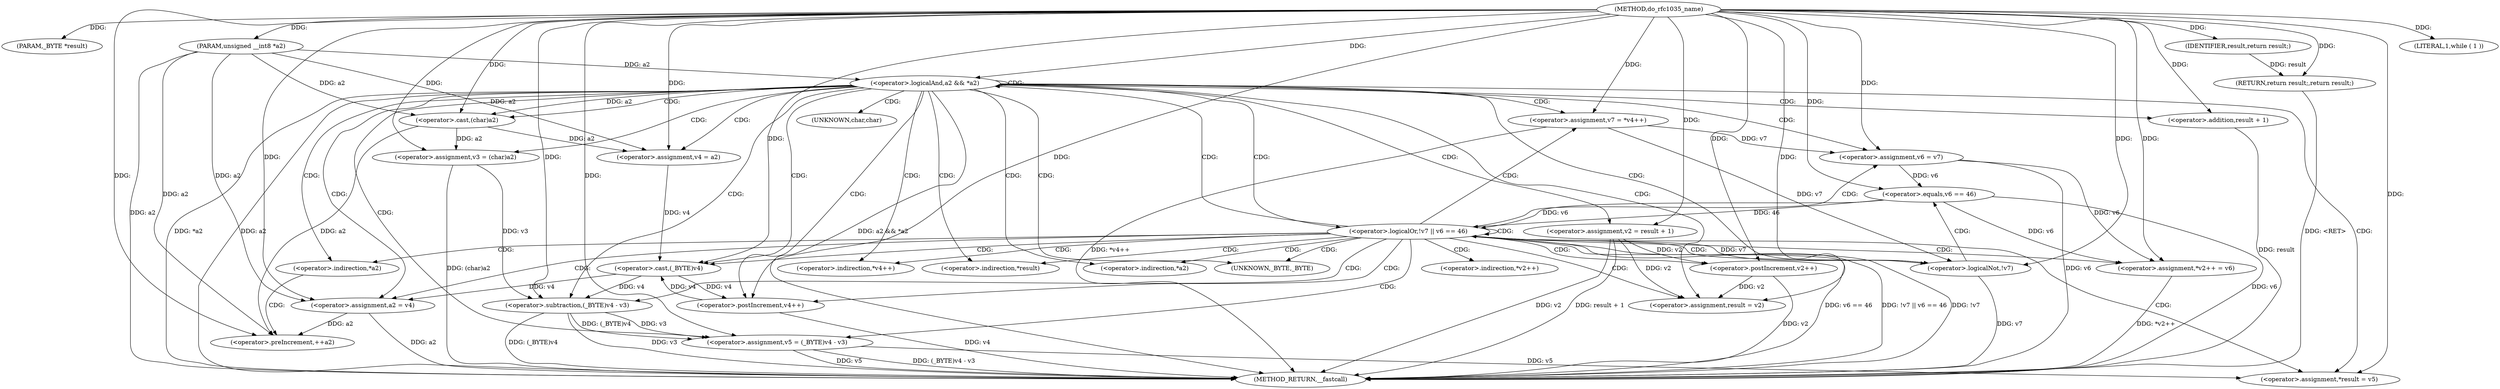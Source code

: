digraph do_rfc1035_name {  
"1000107" [label = "(METHOD,do_rfc1035_name)" ]
"1000184" [label = "(METHOD_RETURN,__fastcall)" ]
"1000108" [label = "(PARAM,_BYTE *result)" ]
"1000109" [label = "(PARAM,unsigned __int8 *a2)" ]
"1000118" [label = "(<operator>.logicalAnd,a2 && *a2)" ]
"1000123" [label = "(<operator>.assignment,v2 = result + 1)" ]
"1000125" [label = "(<operator>.addition,result + 1)" ]
"1000128" [label = "(<operator>.assignment,v3 = (char)a2)" ]
"1000130" [label = "(<operator>.cast,(char)a2)" ]
"1000133" [label = "(<operator>.assignment,v4 = a2)" ]
"1000137" [label = "(LITERAL,1,while ( 1 ))" ]
"1000139" [label = "(<operator>.assignment,v5 = (_BYTE)v4 - v3)" ]
"1000141" [label = "(<operator>.subtraction,(_BYTE)v4 - v3)" ]
"1000142" [label = "(<operator>.cast,(_BYTE)v4)" ]
"1000146" [label = "(<operator>.assignment,a2 = v4)" ]
"1000149" [label = "(<operator>.assignment,v7 = *v4++)" ]
"1000152" [label = "(<operator>.postIncrement,v4++)" ]
"1000154" [label = "(<operator>.assignment,v6 = v7)" ]
"1000158" [label = "(<operator>.logicalOr,!v7 || v6 == 46)" ]
"1000159" [label = "(<operator>.logicalNot,!v7)" ]
"1000161" [label = "(<operator>.equals,v6 == 46)" ]
"1000165" [label = "(<operator>.assignment,*v2++ = v6)" ]
"1000167" [label = "(<operator>.postIncrement,v2++)" ]
"1000170" [label = "(<operator>.assignment,*result = v5)" ]
"1000177" [label = "(<operator>.preIncrement,++a2)" ]
"1000179" [label = "(<operator>.assignment,result = v2)" ]
"1000182" [label = "(RETURN,return result;,return result;)" ]
"1000183" [label = "(IDENTIFIER,result,return result;)" ]
"1000120" [label = "(<operator>.indirection,*a2)" ]
"1000131" [label = "(UNKNOWN,char,char)" ]
"1000143" [label = "(UNKNOWN,_BYTE,_BYTE)" ]
"1000151" [label = "(<operator>.indirection,*v4++)" ]
"1000166" [label = "(<operator>.indirection,*v2++)" ]
"1000171" [label = "(<operator>.indirection,*result)" ]
"1000175" [label = "(<operator>.indirection,*a2)" ]
  "1000158" -> "1000184"  [ label = "DDG: v6 == 46"] 
  "1000123" -> "1000184"  [ label = "DDG: v2"] 
  "1000128" -> "1000184"  [ label = "DDG: (char)a2"] 
  "1000118" -> "1000184"  [ label = "DDG: a2"] 
  "1000158" -> "1000184"  [ label = "DDG: !v7 || v6 == 46"] 
  "1000158" -> "1000184"  [ label = "DDG: !v7"] 
  "1000159" -> "1000184"  [ label = "DDG: v7"] 
  "1000118" -> "1000184"  [ label = "DDG: *a2"] 
  "1000109" -> "1000184"  [ label = "DDG: a2"] 
  "1000165" -> "1000184"  [ label = "DDG: *v2++"] 
  "1000118" -> "1000184"  [ label = "DDG: a2 && *a2"] 
  "1000141" -> "1000184"  [ label = "DDG: (_BYTE)v4"] 
  "1000152" -> "1000184"  [ label = "DDG: v4"] 
  "1000146" -> "1000184"  [ label = "DDG: a2"] 
  "1000154" -> "1000184"  [ label = "DDG: v6"] 
  "1000139" -> "1000184"  [ label = "DDG: (_BYTE)v4 - v3"] 
  "1000125" -> "1000184"  [ label = "DDG: result"] 
  "1000123" -> "1000184"  [ label = "DDG: result + 1"] 
  "1000139" -> "1000184"  [ label = "DDG: v5"] 
  "1000141" -> "1000184"  [ label = "DDG: v3"] 
  "1000167" -> "1000184"  [ label = "DDG: v2"] 
  "1000161" -> "1000184"  [ label = "DDG: v6"] 
  "1000149" -> "1000184"  [ label = "DDG: *v4++"] 
  "1000182" -> "1000184"  [ label = "DDG: <RET>"] 
  "1000107" -> "1000108"  [ label = "DDG: "] 
  "1000107" -> "1000109"  [ label = "DDG: "] 
  "1000109" -> "1000118"  [ label = "DDG: a2"] 
  "1000107" -> "1000118"  [ label = "DDG: "] 
  "1000107" -> "1000123"  [ label = "DDG: "] 
  "1000107" -> "1000125"  [ label = "DDG: "] 
  "1000130" -> "1000128"  [ label = "DDG: a2"] 
  "1000107" -> "1000128"  [ label = "DDG: "] 
  "1000118" -> "1000130"  [ label = "DDG: a2"] 
  "1000109" -> "1000130"  [ label = "DDG: a2"] 
  "1000107" -> "1000130"  [ label = "DDG: "] 
  "1000130" -> "1000133"  [ label = "DDG: a2"] 
  "1000109" -> "1000133"  [ label = "DDG: a2"] 
  "1000107" -> "1000133"  [ label = "DDG: "] 
  "1000107" -> "1000137"  [ label = "DDG: "] 
  "1000141" -> "1000139"  [ label = "DDG: (_BYTE)v4"] 
  "1000141" -> "1000139"  [ label = "DDG: v3"] 
  "1000107" -> "1000139"  [ label = "DDG: "] 
  "1000142" -> "1000141"  [ label = "DDG: v4"] 
  "1000133" -> "1000142"  [ label = "DDG: v4"] 
  "1000152" -> "1000142"  [ label = "DDG: v4"] 
  "1000107" -> "1000142"  [ label = "DDG: "] 
  "1000128" -> "1000141"  [ label = "DDG: v3"] 
  "1000107" -> "1000141"  [ label = "DDG: "] 
  "1000142" -> "1000146"  [ label = "DDG: v4"] 
  "1000107" -> "1000146"  [ label = "DDG: "] 
  "1000109" -> "1000146"  [ label = "DDG: a2"] 
  "1000107" -> "1000149"  [ label = "DDG: "] 
  "1000107" -> "1000152"  [ label = "DDG: "] 
  "1000142" -> "1000152"  [ label = "DDG: v4"] 
  "1000149" -> "1000154"  [ label = "DDG: v7"] 
  "1000107" -> "1000154"  [ label = "DDG: "] 
  "1000159" -> "1000158"  [ label = "DDG: v7"] 
  "1000107" -> "1000159"  [ label = "DDG: "] 
  "1000149" -> "1000159"  [ label = "DDG: v7"] 
  "1000161" -> "1000158"  [ label = "DDG: v6"] 
  "1000161" -> "1000158"  [ label = "DDG: 46"] 
  "1000154" -> "1000161"  [ label = "DDG: v6"] 
  "1000107" -> "1000161"  [ label = "DDG: "] 
  "1000154" -> "1000165"  [ label = "DDG: v6"] 
  "1000161" -> "1000165"  [ label = "DDG: v6"] 
  "1000107" -> "1000165"  [ label = "DDG: "] 
  "1000123" -> "1000167"  [ label = "DDG: v2"] 
  "1000107" -> "1000167"  [ label = "DDG: "] 
  "1000139" -> "1000170"  [ label = "DDG: v5"] 
  "1000107" -> "1000170"  [ label = "DDG: "] 
  "1000146" -> "1000177"  [ label = "DDG: a2"] 
  "1000109" -> "1000177"  [ label = "DDG: a2"] 
  "1000107" -> "1000177"  [ label = "DDG: "] 
  "1000130" -> "1000177"  [ label = "DDG: a2"] 
  "1000123" -> "1000179"  [ label = "DDG: v2"] 
  "1000167" -> "1000179"  [ label = "DDG: v2"] 
  "1000107" -> "1000179"  [ label = "DDG: "] 
  "1000183" -> "1000182"  [ label = "DDG: result"] 
  "1000107" -> "1000182"  [ label = "DDG: "] 
  "1000107" -> "1000183"  [ label = "DDG: "] 
  "1000118" -> "1000128"  [ label = "CDG: "] 
  "1000118" -> "1000125"  [ label = "CDG: "] 
  "1000118" -> "1000123"  [ label = "CDG: "] 
  "1000118" -> "1000133"  [ label = "CDG: "] 
  "1000118" -> "1000131"  [ label = "CDG: "] 
  "1000118" -> "1000130"  [ label = "CDG: "] 
  "1000118" -> "1000175"  [ label = "CDG: "] 
  "1000118" -> "1000171"  [ label = "CDG: "] 
  "1000118" -> "1000170"  [ label = "CDG: "] 
  "1000118" -> "1000179"  [ label = "CDG: "] 
  "1000118" -> "1000118"  [ label = "CDG: "] 
  "1000118" -> "1000143"  [ label = "CDG: "] 
  "1000118" -> "1000142"  [ label = "CDG: "] 
  "1000118" -> "1000141"  [ label = "CDG: "] 
  "1000118" -> "1000139"  [ label = "CDG: "] 
  "1000118" -> "1000159"  [ label = "CDG: "] 
  "1000118" -> "1000158"  [ label = "CDG: "] 
  "1000118" -> "1000154"  [ label = "CDG: "] 
  "1000118" -> "1000152"  [ label = "CDG: "] 
  "1000118" -> "1000151"  [ label = "CDG: "] 
  "1000118" -> "1000149"  [ label = "CDG: "] 
  "1000118" -> "1000146"  [ label = "CDG: "] 
  "1000118" -> "1000120"  [ label = "CDG: "] 
  "1000158" -> "1000167"  [ label = "CDG: "] 
  "1000158" -> "1000166"  [ label = "CDG: "] 
  "1000158" -> "1000165"  [ label = "CDG: "] 
  "1000158" -> "1000175"  [ label = "CDG: "] 
  "1000158" -> "1000171"  [ label = "CDG: "] 
  "1000158" -> "1000170"  [ label = "CDG: "] 
  "1000158" -> "1000179"  [ label = "CDG: "] 
  "1000158" -> "1000118"  [ label = "CDG: "] 
  "1000158" -> "1000120"  [ label = "CDG: "] 
  "1000158" -> "1000143"  [ label = "CDG: "] 
  "1000158" -> "1000142"  [ label = "CDG: "] 
  "1000158" -> "1000141"  [ label = "CDG: "] 
  "1000158" -> "1000139"  [ label = "CDG: "] 
  "1000158" -> "1000159"  [ label = "CDG: "] 
  "1000158" -> "1000158"  [ label = "CDG: "] 
  "1000158" -> "1000154"  [ label = "CDG: "] 
  "1000158" -> "1000152"  [ label = "CDG: "] 
  "1000158" -> "1000151"  [ label = "CDG: "] 
  "1000158" -> "1000149"  [ label = "CDG: "] 
  "1000158" -> "1000146"  [ label = "CDG: "] 
  "1000159" -> "1000161"  [ label = "CDG: "] 
  "1000175" -> "1000177"  [ label = "CDG: "] 
}

